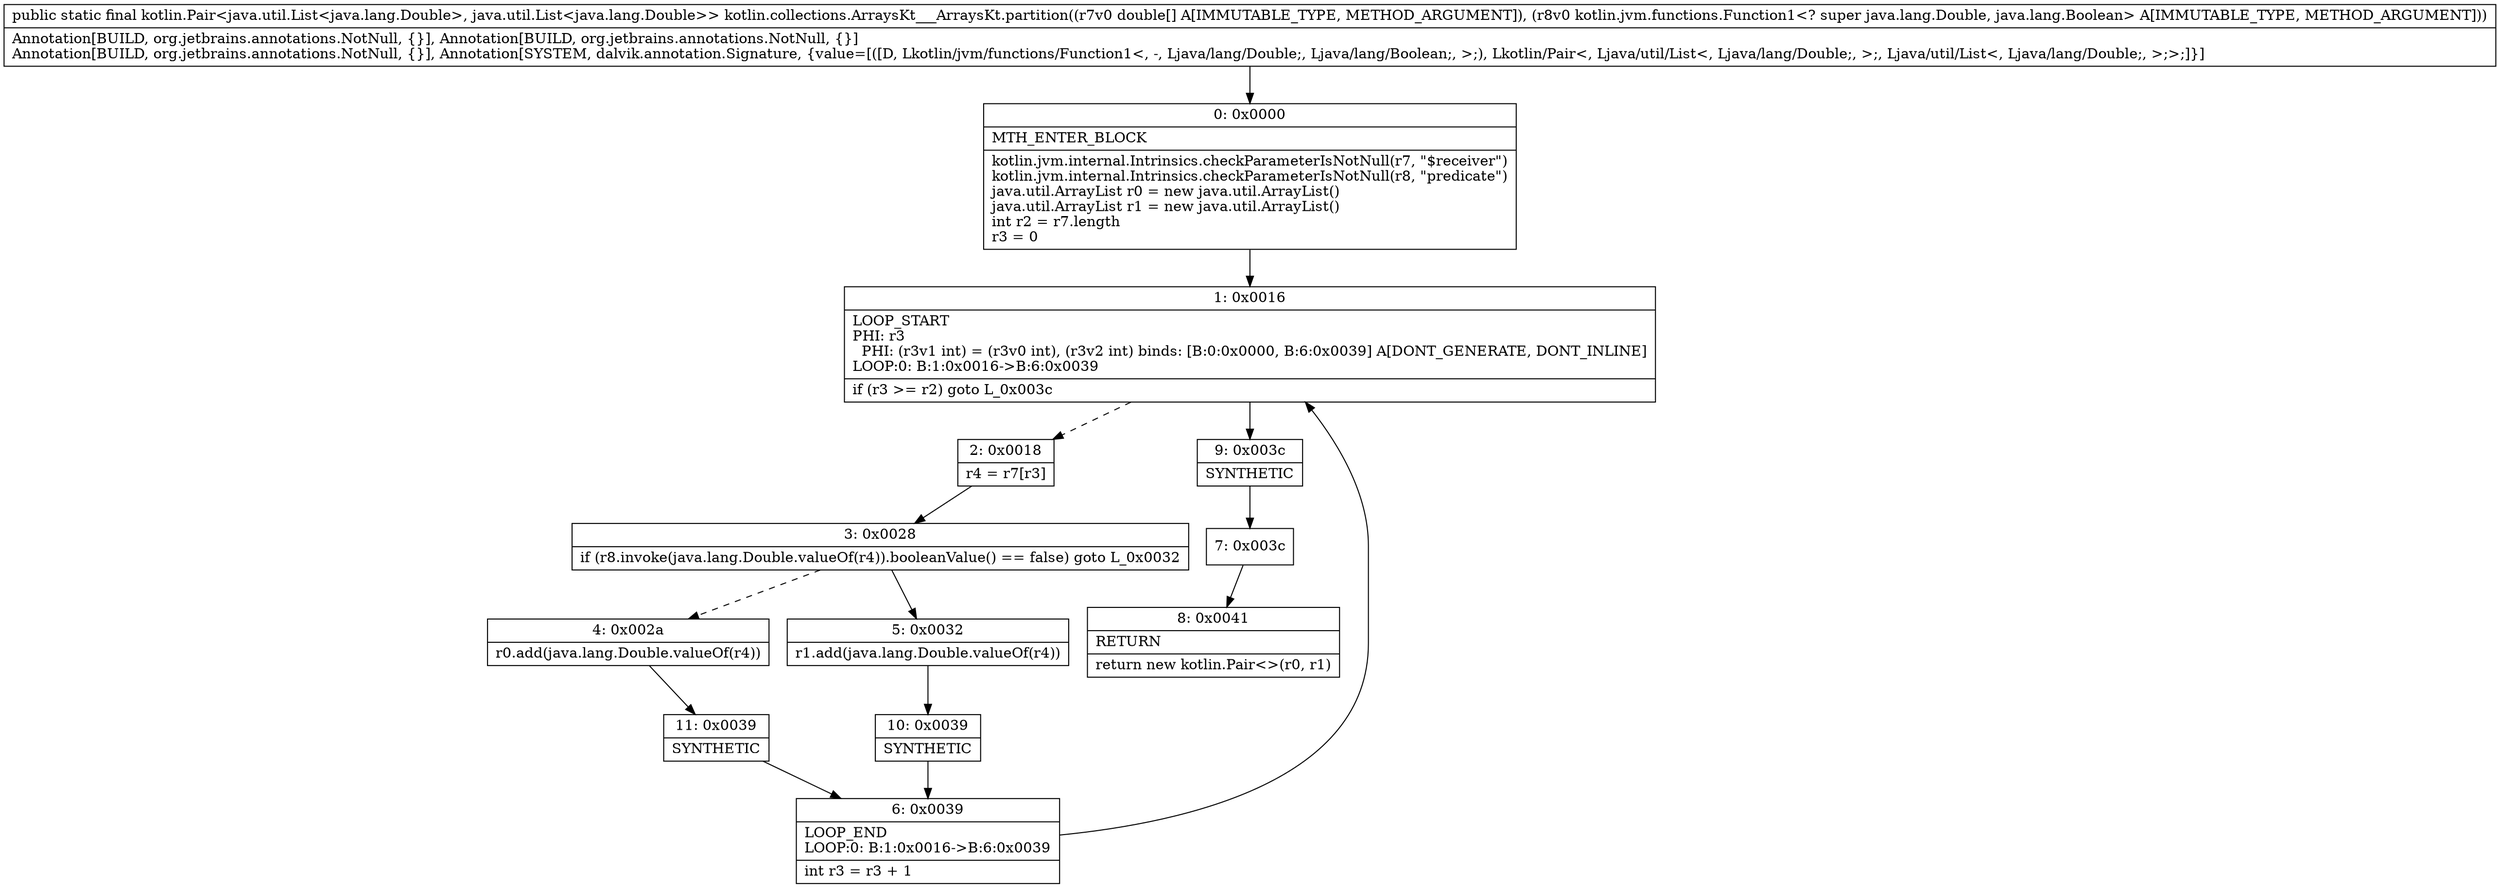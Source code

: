 digraph "CFG forkotlin.collections.ArraysKt___ArraysKt.partition([DLkotlin\/jvm\/functions\/Function1;)Lkotlin\/Pair;" {
Node_0 [shape=record,label="{0\:\ 0x0000|MTH_ENTER_BLOCK\l|kotlin.jvm.internal.Intrinsics.checkParameterIsNotNull(r7, \"$receiver\")\lkotlin.jvm.internal.Intrinsics.checkParameterIsNotNull(r8, \"predicate\")\ljava.util.ArrayList r0 = new java.util.ArrayList()\ljava.util.ArrayList r1 = new java.util.ArrayList()\lint r2 = r7.length\lr3 = 0\l}"];
Node_1 [shape=record,label="{1\:\ 0x0016|LOOP_START\lPHI: r3 \l  PHI: (r3v1 int) = (r3v0 int), (r3v2 int) binds: [B:0:0x0000, B:6:0x0039] A[DONT_GENERATE, DONT_INLINE]\lLOOP:0: B:1:0x0016\-\>B:6:0x0039\l|if (r3 \>= r2) goto L_0x003c\l}"];
Node_2 [shape=record,label="{2\:\ 0x0018|r4 = r7[r3]\l}"];
Node_3 [shape=record,label="{3\:\ 0x0028|if (r8.invoke(java.lang.Double.valueOf(r4)).booleanValue() == false) goto L_0x0032\l}"];
Node_4 [shape=record,label="{4\:\ 0x002a|r0.add(java.lang.Double.valueOf(r4))\l}"];
Node_5 [shape=record,label="{5\:\ 0x0032|r1.add(java.lang.Double.valueOf(r4))\l}"];
Node_6 [shape=record,label="{6\:\ 0x0039|LOOP_END\lLOOP:0: B:1:0x0016\-\>B:6:0x0039\l|int r3 = r3 + 1\l}"];
Node_7 [shape=record,label="{7\:\ 0x003c}"];
Node_8 [shape=record,label="{8\:\ 0x0041|RETURN\l|return new kotlin.Pair\<\>(r0, r1)\l}"];
Node_9 [shape=record,label="{9\:\ 0x003c|SYNTHETIC\l}"];
Node_10 [shape=record,label="{10\:\ 0x0039|SYNTHETIC\l}"];
Node_11 [shape=record,label="{11\:\ 0x0039|SYNTHETIC\l}"];
MethodNode[shape=record,label="{public static final kotlin.Pair\<java.util.List\<java.lang.Double\>, java.util.List\<java.lang.Double\>\> kotlin.collections.ArraysKt___ArraysKt.partition((r7v0 double[] A[IMMUTABLE_TYPE, METHOD_ARGUMENT]), (r8v0 kotlin.jvm.functions.Function1\<? super java.lang.Double, java.lang.Boolean\> A[IMMUTABLE_TYPE, METHOD_ARGUMENT]))  | Annotation[BUILD, org.jetbrains.annotations.NotNull, \{\}], Annotation[BUILD, org.jetbrains.annotations.NotNull, \{\}]\lAnnotation[BUILD, org.jetbrains.annotations.NotNull, \{\}], Annotation[SYSTEM, dalvik.annotation.Signature, \{value=[([D, Lkotlin\/jvm\/functions\/Function1\<, \-, Ljava\/lang\/Double;, Ljava\/lang\/Boolean;, \>;), Lkotlin\/Pair\<, Ljava\/util\/List\<, Ljava\/lang\/Double;, \>;, Ljava\/util\/List\<, Ljava\/lang\/Double;, \>;\>;]\}]\l}"];
MethodNode -> Node_0;
Node_0 -> Node_1;
Node_1 -> Node_2[style=dashed];
Node_1 -> Node_9;
Node_2 -> Node_3;
Node_3 -> Node_4[style=dashed];
Node_3 -> Node_5;
Node_4 -> Node_11;
Node_5 -> Node_10;
Node_6 -> Node_1;
Node_7 -> Node_8;
Node_9 -> Node_7;
Node_10 -> Node_6;
Node_11 -> Node_6;
}

